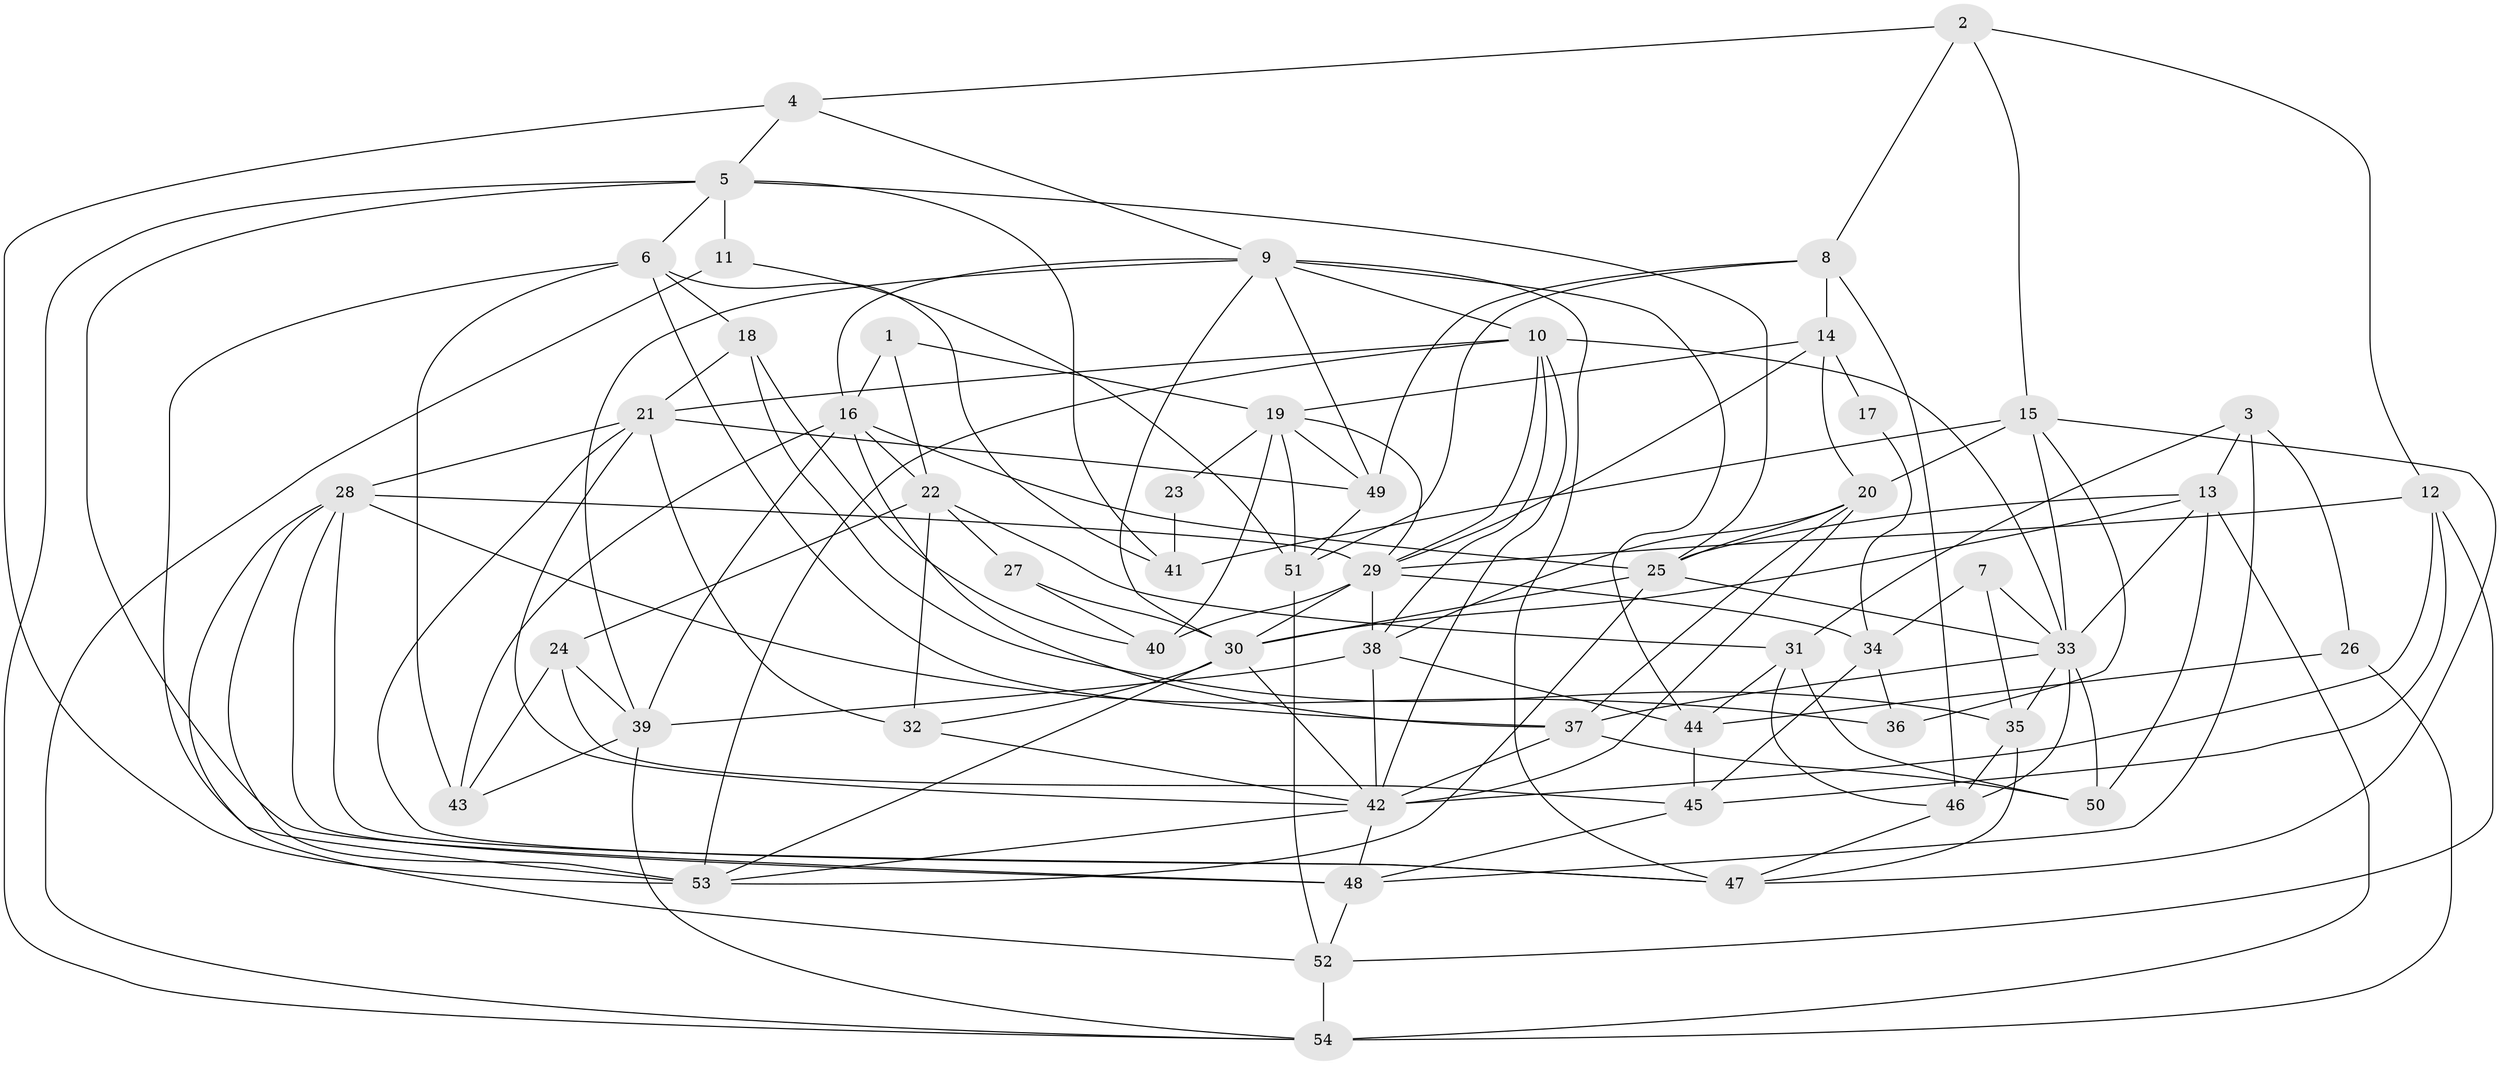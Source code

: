 // original degree distribution, {5: 0.24074074074074073, 6: 0.09259259259259259, 2: 0.12962962962962962, 3: 0.24074074074074073, 4: 0.2777777777777778, 8: 0.018518518518518517}
// Generated by graph-tools (version 1.1) at 2025/02/03/09/25 03:02:15]
// undirected, 54 vertices, 144 edges
graph export_dot {
graph [start="1"]
  node [color=gray90,style=filled];
  1;
  2;
  3;
  4;
  5;
  6;
  7;
  8;
  9;
  10;
  11;
  12;
  13;
  14;
  15;
  16;
  17;
  18;
  19;
  20;
  21;
  22;
  23;
  24;
  25;
  26;
  27;
  28;
  29;
  30;
  31;
  32;
  33;
  34;
  35;
  36;
  37;
  38;
  39;
  40;
  41;
  42;
  43;
  44;
  45;
  46;
  47;
  48;
  49;
  50;
  51;
  52;
  53;
  54;
  1 -- 16 [weight=1.0];
  1 -- 19 [weight=1.0];
  1 -- 22 [weight=1.0];
  2 -- 4 [weight=1.0];
  2 -- 8 [weight=1.0];
  2 -- 12 [weight=1.0];
  2 -- 15 [weight=1.0];
  3 -- 13 [weight=1.0];
  3 -- 26 [weight=1.0];
  3 -- 31 [weight=1.0];
  3 -- 48 [weight=1.0];
  4 -- 5 [weight=1.0];
  4 -- 9 [weight=1.0];
  4 -- 53 [weight=1.0];
  5 -- 6 [weight=1.0];
  5 -- 11 [weight=2.0];
  5 -- 25 [weight=1.0];
  5 -- 41 [weight=1.0];
  5 -- 48 [weight=2.0];
  5 -- 54 [weight=1.0];
  6 -- 18 [weight=1.0];
  6 -- 37 [weight=1.0];
  6 -- 41 [weight=1.0];
  6 -- 43 [weight=1.0];
  6 -- 53 [weight=1.0];
  7 -- 33 [weight=1.0];
  7 -- 34 [weight=1.0];
  7 -- 35 [weight=1.0];
  8 -- 14 [weight=2.0];
  8 -- 46 [weight=1.0];
  8 -- 49 [weight=1.0];
  8 -- 51 [weight=1.0];
  9 -- 10 [weight=1.0];
  9 -- 16 [weight=1.0];
  9 -- 30 [weight=1.0];
  9 -- 39 [weight=1.0];
  9 -- 44 [weight=1.0];
  9 -- 47 [weight=1.0];
  9 -- 49 [weight=1.0];
  10 -- 21 [weight=1.0];
  10 -- 29 [weight=1.0];
  10 -- 33 [weight=1.0];
  10 -- 38 [weight=1.0];
  10 -- 42 [weight=1.0];
  10 -- 53 [weight=1.0];
  11 -- 51 [weight=1.0];
  11 -- 54 [weight=1.0];
  12 -- 29 [weight=1.0];
  12 -- 42 [weight=1.0];
  12 -- 45 [weight=1.0];
  12 -- 52 [weight=2.0];
  13 -- 25 [weight=2.0];
  13 -- 30 [weight=1.0];
  13 -- 33 [weight=2.0];
  13 -- 50 [weight=1.0];
  13 -- 54 [weight=1.0];
  14 -- 17 [weight=1.0];
  14 -- 19 [weight=1.0];
  14 -- 20 [weight=1.0];
  14 -- 29 [weight=1.0];
  15 -- 20 [weight=1.0];
  15 -- 33 [weight=1.0];
  15 -- 36 [weight=1.0];
  15 -- 41 [weight=2.0];
  15 -- 47 [weight=1.0];
  16 -- 22 [weight=1.0];
  16 -- 25 [weight=1.0];
  16 -- 37 [weight=2.0];
  16 -- 39 [weight=1.0];
  16 -- 43 [weight=2.0];
  17 -- 34 [weight=1.0];
  18 -- 21 [weight=1.0];
  18 -- 35 [weight=1.0];
  18 -- 40 [weight=1.0];
  19 -- 23 [weight=1.0];
  19 -- 29 [weight=1.0];
  19 -- 40 [weight=2.0];
  19 -- 49 [weight=1.0];
  19 -- 51 [weight=1.0];
  20 -- 25 [weight=1.0];
  20 -- 37 [weight=1.0];
  20 -- 38 [weight=1.0];
  20 -- 42 [weight=1.0];
  21 -- 28 [weight=1.0];
  21 -- 32 [weight=1.0];
  21 -- 42 [weight=1.0];
  21 -- 47 [weight=1.0];
  21 -- 49 [weight=1.0];
  22 -- 24 [weight=1.0];
  22 -- 27 [weight=1.0];
  22 -- 31 [weight=1.0];
  22 -- 32 [weight=1.0];
  23 -- 41 [weight=1.0];
  24 -- 39 [weight=1.0];
  24 -- 43 [weight=1.0];
  24 -- 45 [weight=1.0];
  25 -- 30 [weight=1.0];
  25 -- 33 [weight=1.0];
  25 -- 53 [weight=1.0];
  26 -- 44 [weight=1.0];
  26 -- 54 [weight=1.0];
  27 -- 30 [weight=1.0];
  27 -- 40 [weight=1.0];
  28 -- 29 [weight=1.0];
  28 -- 36 [weight=2.0];
  28 -- 47 [weight=1.0];
  28 -- 48 [weight=1.0];
  28 -- 52 [weight=1.0];
  28 -- 53 [weight=1.0];
  29 -- 30 [weight=1.0];
  29 -- 34 [weight=1.0];
  29 -- 38 [weight=1.0];
  29 -- 40 [weight=1.0];
  30 -- 32 [weight=1.0];
  30 -- 42 [weight=1.0];
  30 -- 53 [weight=1.0];
  31 -- 44 [weight=1.0];
  31 -- 46 [weight=1.0];
  31 -- 50 [weight=1.0];
  32 -- 42 [weight=1.0];
  33 -- 35 [weight=1.0];
  33 -- 37 [weight=1.0];
  33 -- 46 [weight=1.0];
  33 -- 50 [weight=1.0];
  34 -- 36 [weight=1.0];
  34 -- 45 [weight=1.0];
  35 -- 46 [weight=1.0];
  35 -- 47 [weight=1.0];
  37 -- 42 [weight=2.0];
  37 -- 50 [weight=1.0];
  38 -- 39 [weight=1.0];
  38 -- 42 [weight=1.0];
  38 -- 44 [weight=1.0];
  39 -- 43 [weight=1.0];
  39 -- 54 [weight=1.0];
  42 -- 48 [weight=1.0];
  42 -- 53 [weight=1.0];
  44 -- 45 [weight=1.0];
  45 -- 48 [weight=1.0];
  46 -- 47 [weight=1.0];
  48 -- 52 [weight=1.0];
  49 -- 51 [weight=1.0];
  51 -- 52 [weight=1.0];
  52 -- 54 [weight=2.0];
}
